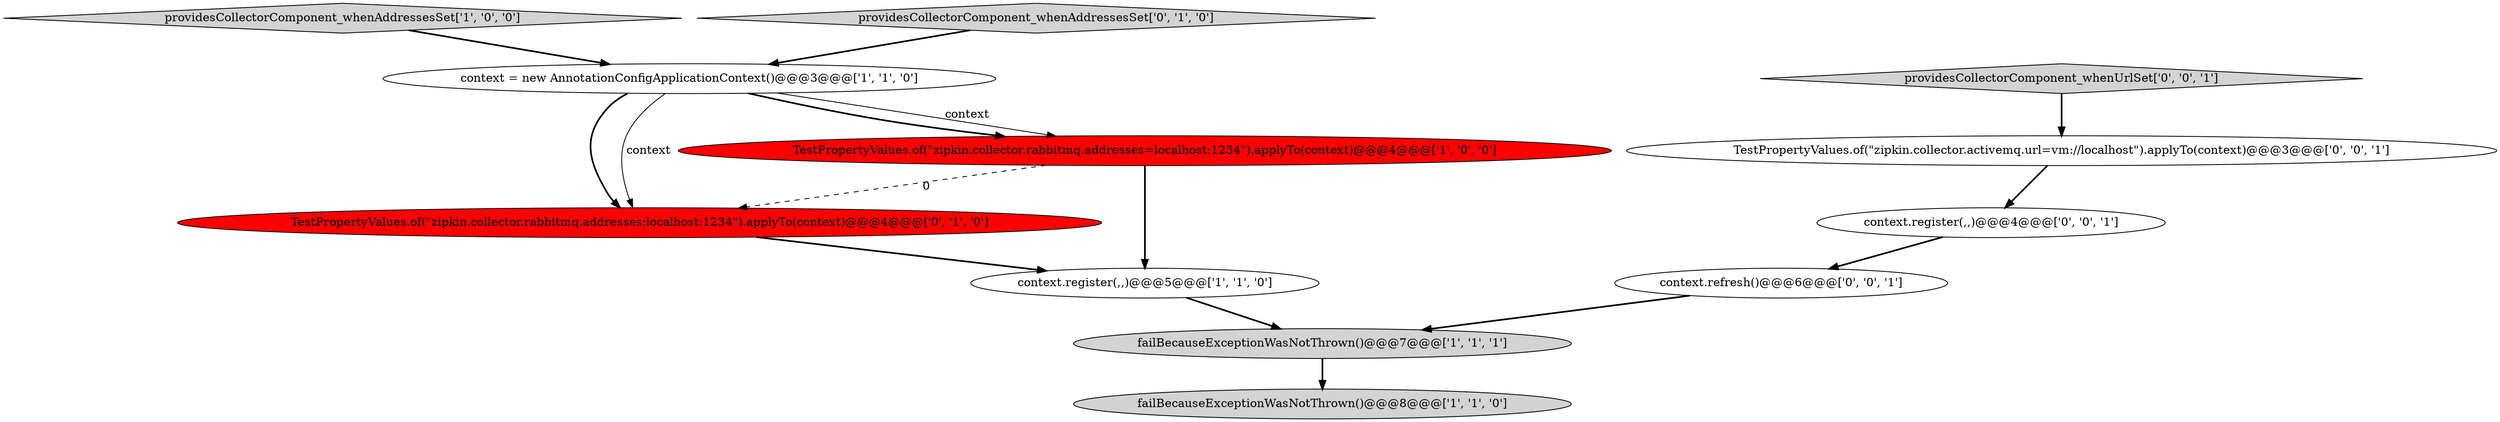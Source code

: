 digraph {
8 [style = filled, label = "context.register(,,)@@@4@@@['0', '0', '1']", fillcolor = white, shape = ellipse image = "AAA0AAABBB3BBB"];
1 [style = filled, label = "context.register(,,)@@@5@@@['1', '1', '0']", fillcolor = white, shape = ellipse image = "AAA0AAABBB1BBB"];
7 [style = filled, label = "TestPropertyValues.of(\"zipkin.collector.rabbitmq.addresses:localhost:1234\").applyTo(context)@@@4@@@['0', '1', '0']", fillcolor = red, shape = ellipse image = "AAA1AAABBB2BBB"];
0 [style = filled, label = "TestPropertyValues.of(\"zipkin.collector.rabbitmq.addresses=localhost:1234\").applyTo(context)@@@4@@@['1', '0', '0']", fillcolor = red, shape = ellipse image = "AAA1AAABBB1BBB"];
5 [style = filled, label = "context = new AnnotationConfigApplicationContext()@@@3@@@['1', '1', '0']", fillcolor = white, shape = ellipse image = "AAA0AAABBB1BBB"];
11 [style = filled, label = "TestPropertyValues.of(\"zipkin.collector.activemq.url=vm://localhost\").applyTo(context)@@@3@@@['0', '0', '1']", fillcolor = white, shape = ellipse image = "AAA0AAABBB3BBB"];
10 [style = filled, label = "providesCollectorComponent_whenUrlSet['0', '0', '1']", fillcolor = lightgray, shape = diamond image = "AAA0AAABBB3BBB"];
9 [style = filled, label = "context.refresh()@@@6@@@['0', '0', '1']", fillcolor = white, shape = ellipse image = "AAA0AAABBB3BBB"];
3 [style = filled, label = "failBecauseExceptionWasNotThrown()@@@8@@@['1', '1', '0']", fillcolor = lightgray, shape = ellipse image = "AAA0AAABBB1BBB"];
4 [style = filled, label = "providesCollectorComponent_whenAddressesSet['1', '0', '0']", fillcolor = lightgray, shape = diamond image = "AAA0AAABBB1BBB"];
6 [style = filled, label = "providesCollectorComponent_whenAddressesSet['0', '1', '0']", fillcolor = lightgray, shape = diamond image = "AAA0AAABBB2BBB"];
2 [style = filled, label = "failBecauseExceptionWasNotThrown()@@@7@@@['1', '1', '1']", fillcolor = lightgray, shape = ellipse image = "AAA0AAABBB1BBB"];
5->7 [style = bold, label=""];
11->8 [style = bold, label=""];
6->5 [style = bold, label=""];
1->2 [style = bold, label=""];
5->7 [style = solid, label="context"];
7->1 [style = bold, label=""];
5->0 [style = bold, label=""];
0->7 [style = dashed, label="0"];
9->2 [style = bold, label=""];
4->5 [style = bold, label=""];
0->1 [style = bold, label=""];
2->3 [style = bold, label=""];
8->9 [style = bold, label=""];
10->11 [style = bold, label=""];
5->0 [style = solid, label="context"];
}

